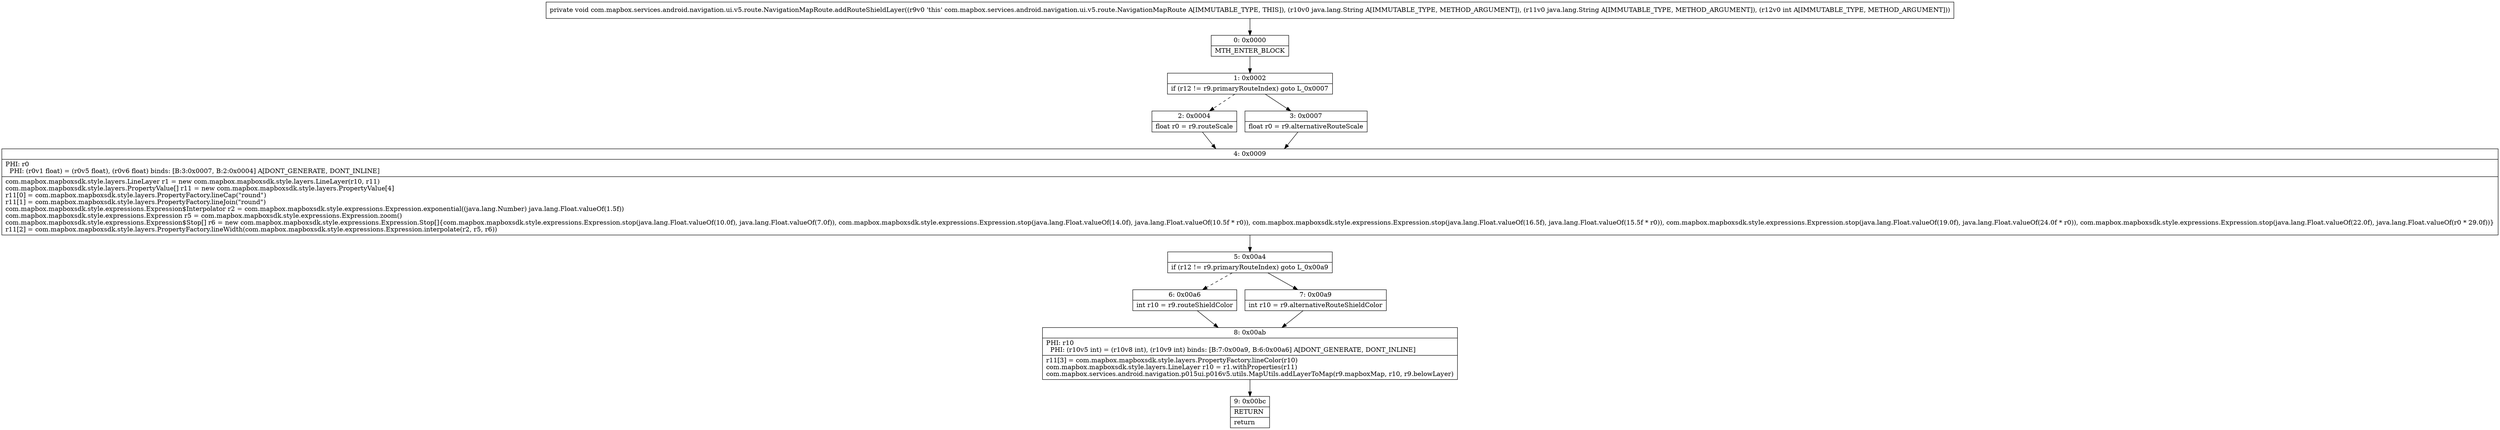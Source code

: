 digraph "CFG forcom.mapbox.services.android.navigation.ui.v5.route.NavigationMapRoute.addRouteShieldLayer(Ljava\/lang\/String;Ljava\/lang\/String;I)V" {
Node_0 [shape=record,label="{0\:\ 0x0000|MTH_ENTER_BLOCK\l}"];
Node_1 [shape=record,label="{1\:\ 0x0002|if (r12 != r9.primaryRouteIndex) goto L_0x0007\l}"];
Node_2 [shape=record,label="{2\:\ 0x0004|float r0 = r9.routeScale\l}"];
Node_3 [shape=record,label="{3\:\ 0x0007|float r0 = r9.alternativeRouteScale\l}"];
Node_4 [shape=record,label="{4\:\ 0x0009|PHI: r0 \l  PHI: (r0v1 float) = (r0v5 float), (r0v6 float) binds: [B:3:0x0007, B:2:0x0004] A[DONT_GENERATE, DONT_INLINE]\l|com.mapbox.mapboxsdk.style.layers.LineLayer r1 = new com.mapbox.mapboxsdk.style.layers.LineLayer(r10, r11)\lcom.mapbox.mapboxsdk.style.layers.PropertyValue[] r11 = new com.mapbox.mapboxsdk.style.layers.PropertyValue[4]\lr11[0] = com.mapbox.mapboxsdk.style.layers.PropertyFactory.lineCap(\"round\")\lr11[1] = com.mapbox.mapboxsdk.style.layers.PropertyFactory.lineJoin(\"round\")\lcom.mapbox.mapboxsdk.style.expressions.Expression$Interpolator r2 = com.mapbox.mapboxsdk.style.expressions.Expression.exponential((java.lang.Number) java.lang.Float.valueOf(1.5f))\lcom.mapbox.mapboxsdk.style.expressions.Expression r5 = com.mapbox.mapboxsdk.style.expressions.Expression.zoom()\lcom.mapbox.mapboxsdk.style.expressions.Expression$Stop[] r6 = new com.mapbox.mapboxsdk.style.expressions.Expression.Stop[]\{com.mapbox.mapboxsdk.style.expressions.Expression.stop(java.lang.Float.valueOf(10.0f), java.lang.Float.valueOf(7.0f)), com.mapbox.mapboxsdk.style.expressions.Expression.stop(java.lang.Float.valueOf(14.0f), java.lang.Float.valueOf(10.5f * r0)), com.mapbox.mapboxsdk.style.expressions.Expression.stop(java.lang.Float.valueOf(16.5f), java.lang.Float.valueOf(15.5f * r0)), com.mapbox.mapboxsdk.style.expressions.Expression.stop(java.lang.Float.valueOf(19.0f), java.lang.Float.valueOf(24.0f * r0)), com.mapbox.mapboxsdk.style.expressions.Expression.stop(java.lang.Float.valueOf(22.0f), java.lang.Float.valueOf(r0 * 29.0f))\}\lr11[2] = com.mapbox.mapboxsdk.style.layers.PropertyFactory.lineWidth(com.mapbox.mapboxsdk.style.expressions.Expression.interpolate(r2, r5, r6))\l}"];
Node_5 [shape=record,label="{5\:\ 0x00a4|if (r12 != r9.primaryRouteIndex) goto L_0x00a9\l}"];
Node_6 [shape=record,label="{6\:\ 0x00a6|int r10 = r9.routeShieldColor\l}"];
Node_7 [shape=record,label="{7\:\ 0x00a9|int r10 = r9.alternativeRouteShieldColor\l}"];
Node_8 [shape=record,label="{8\:\ 0x00ab|PHI: r10 \l  PHI: (r10v5 int) = (r10v8 int), (r10v9 int) binds: [B:7:0x00a9, B:6:0x00a6] A[DONT_GENERATE, DONT_INLINE]\l|r11[3] = com.mapbox.mapboxsdk.style.layers.PropertyFactory.lineColor(r10)\lcom.mapbox.mapboxsdk.style.layers.LineLayer r10 = r1.withProperties(r11)\lcom.mapbox.services.android.navigation.p015ui.p016v5.utils.MapUtils.addLayerToMap(r9.mapboxMap, r10, r9.belowLayer)\l}"];
Node_9 [shape=record,label="{9\:\ 0x00bc|RETURN\l|return\l}"];
MethodNode[shape=record,label="{private void com.mapbox.services.android.navigation.ui.v5.route.NavigationMapRoute.addRouteShieldLayer((r9v0 'this' com.mapbox.services.android.navigation.ui.v5.route.NavigationMapRoute A[IMMUTABLE_TYPE, THIS]), (r10v0 java.lang.String A[IMMUTABLE_TYPE, METHOD_ARGUMENT]), (r11v0 java.lang.String A[IMMUTABLE_TYPE, METHOD_ARGUMENT]), (r12v0 int A[IMMUTABLE_TYPE, METHOD_ARGUMENT])) }"];
MethodNode -> Node_0;
Node_0 -> Node_1;
Node_1 -> Node_2[style=dashed];
Node_1 -> Node_3;
Node_2 -> Node_4;
Node_3 -> Node_4;
Node_4 -> Node_5;
Node_5 -> Node_6[style=dashed];
Node_5 -> Node_7;
Node_6 -> Node_8;
Node_7 -> Node_8;
Node_8 -> Node_9;
}


